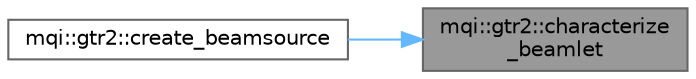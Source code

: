 digraph "mqi::gtr2::characterize_beamlet"
{
 // LATEX_PDF_SIZE
  bgcolor="transparent";
  edge [fontname=Helvetica,fontsize=10,labelfontname=Helvetica,labelfontsize=10];
  node [fontname=Helvetica,fontsize=10,shape=box,height=0.2,width=0.4];
  rankdir="RL";
  Node1 [id="Node000001",label="mqi::gtr2::characterize\l_beamlet",height=0.2,width=0.4,color="gray40", fillcolor="grey60", style="filled", fontcolor="black",tooltip="Characterizes a beamlet from DICOM spot information."];
  Node1 -> Node2 [id="edge1_Node000001_Node000002",dir="back",color="steelblue1",style="solid",tooltip=" "];
  Node2 [id="Node000002",label="mqi::gtr2::create_beamsource",height=0.2,width=0.4,color="grey40", fillcolor="white", style="filled",URL="$classmqi_1_1gtr2.html#a8b9fbf8b2d88b554b1d059a5e988fd4d",tooltip="Creates a beam source model from log file data."];
}
